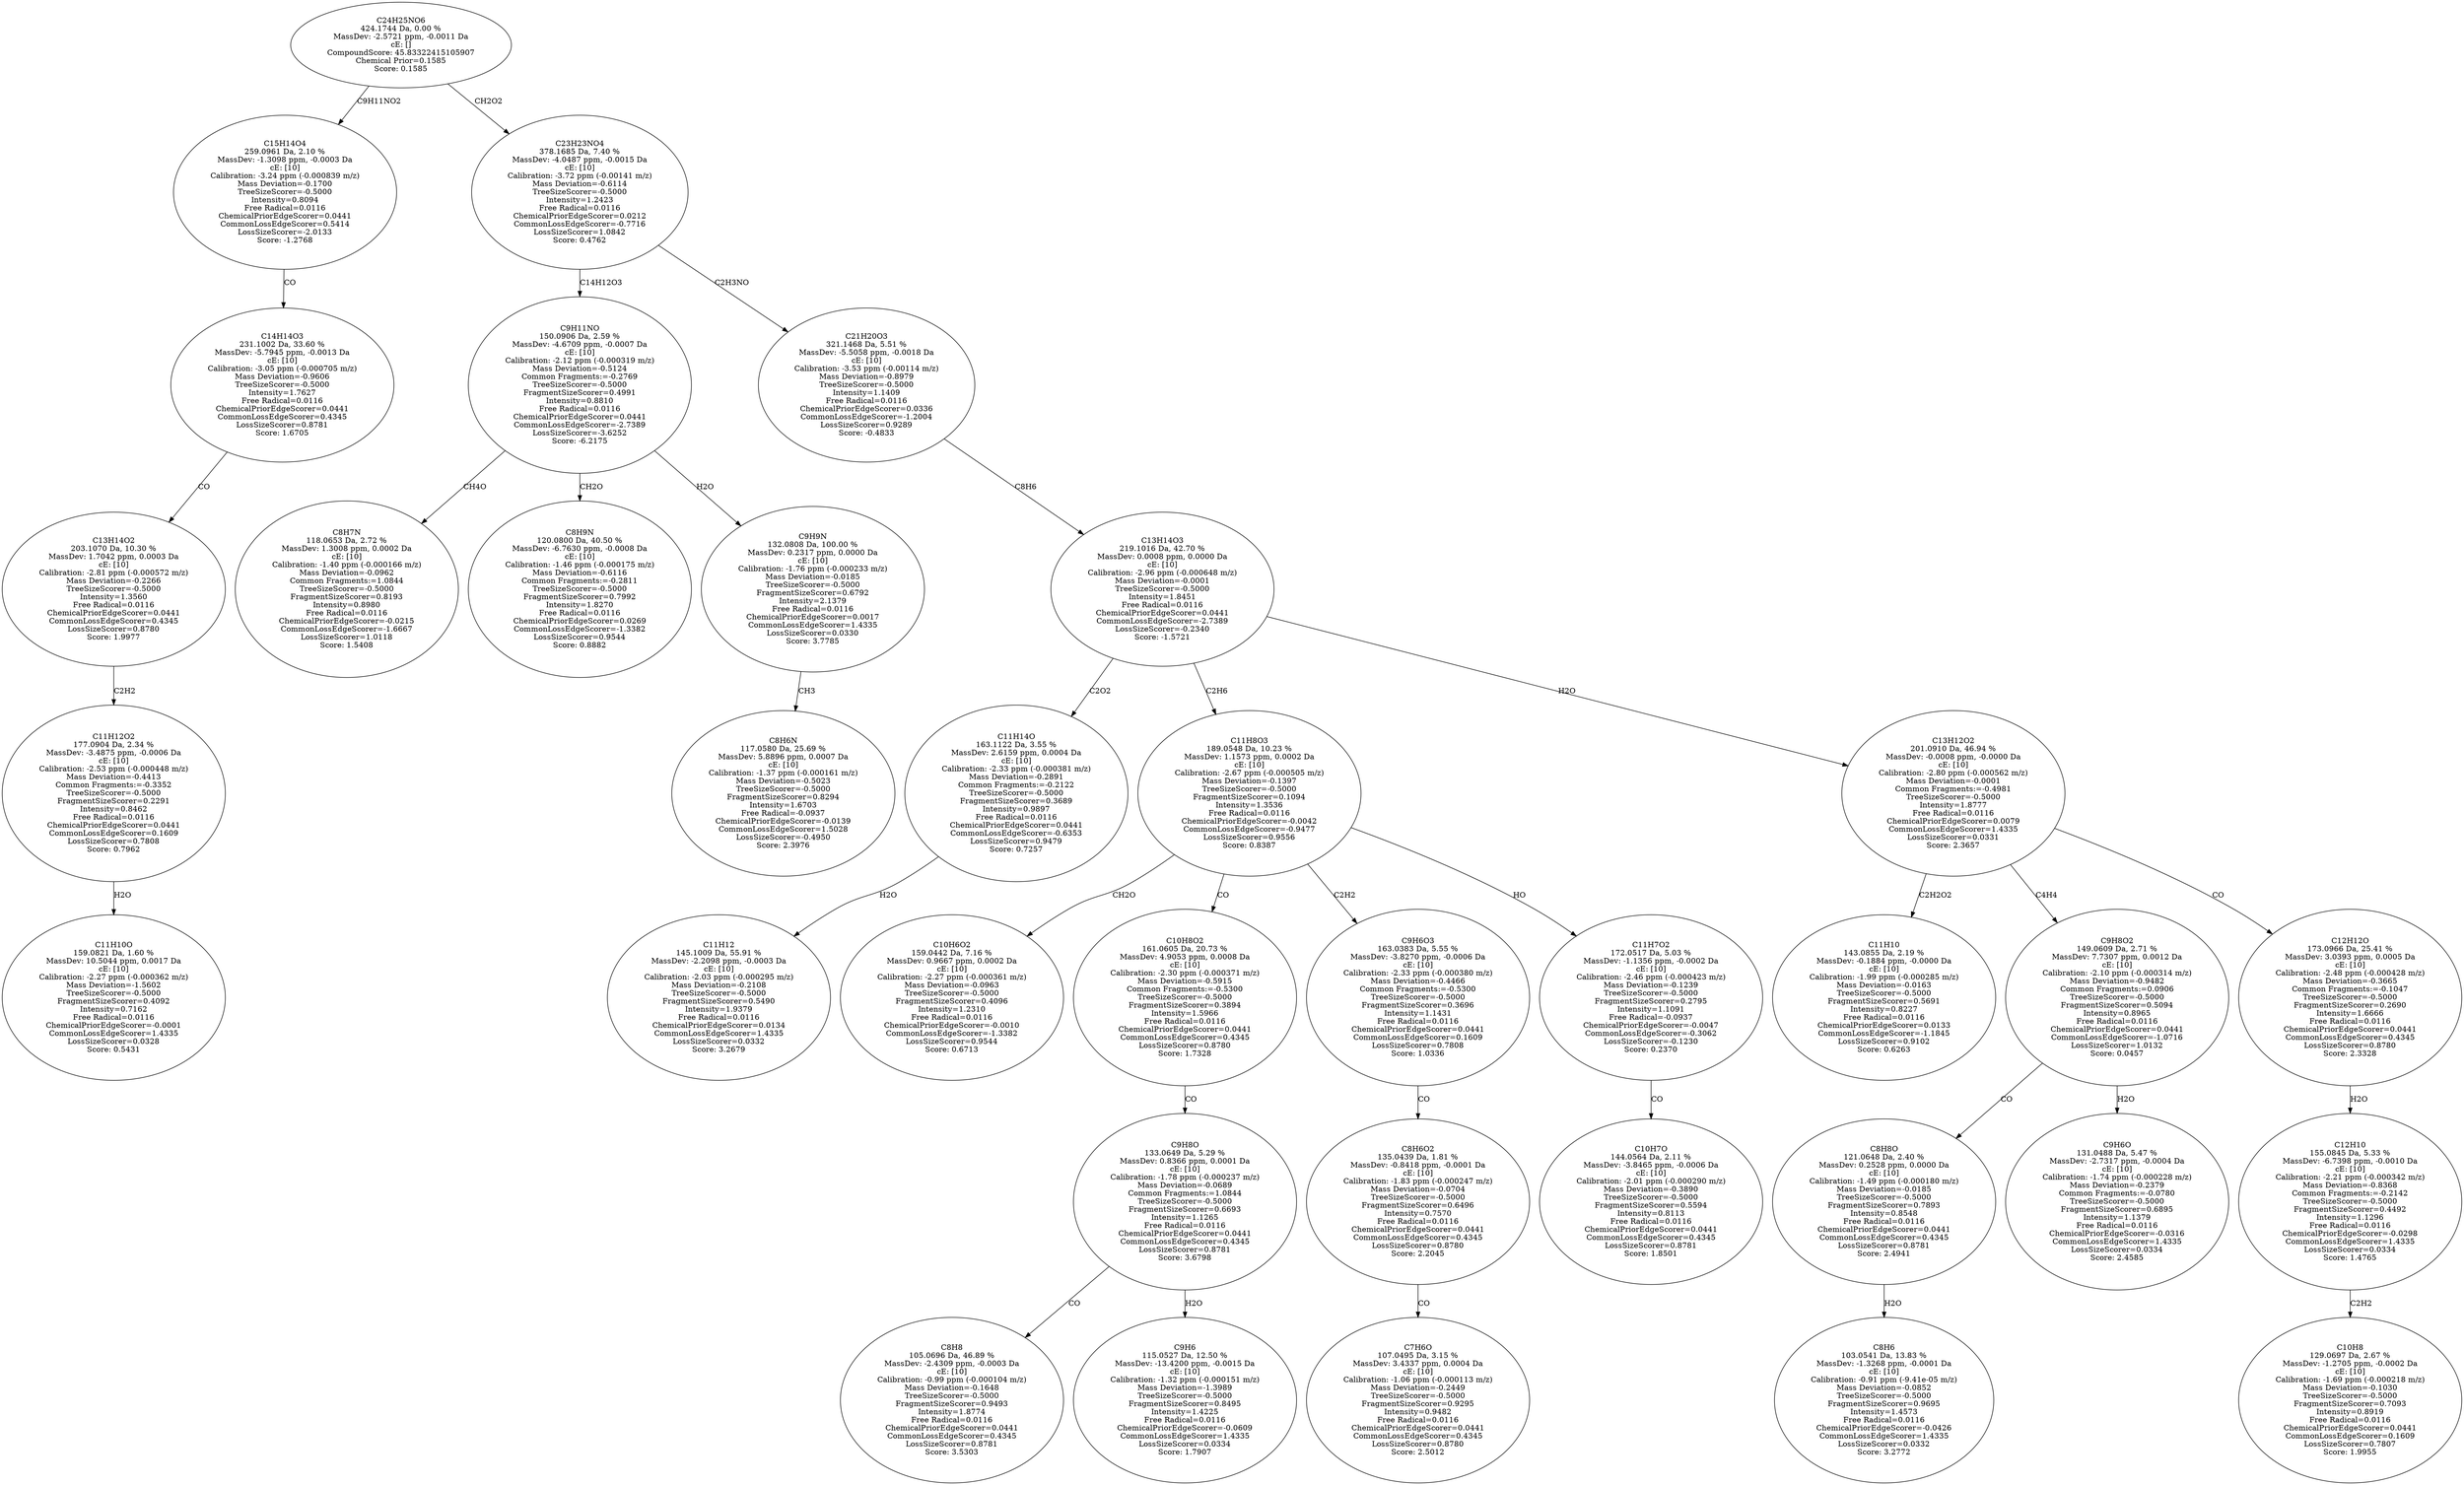 strict digraph {
v1 [label="C11H10O\n159.0821 Da, 1.60 %\nMassDev: 10.5044 ppm, 0.0017 Da\ncE: [10]\nCalibration: -2.27 ppm (-0.000362 m/z)\nMass Deviation=-1.5602\nTreeSizeScorer=-0.5000\nFragmentSizeScorer=0.4092\nIntensity=0.7162\nFree Radical=0.0116\nChemicalPriorEdgeScorer=-0.0001\nCommonLossEdgeScorer=1.4335\nLossSizeScorer=0.0328\nScore: 0.5431"];
v2 [label="C11H12O2\n177.0904 Da, 2.34 %\nMassDev: -3.4875 ppm, -0.0006 Da\ncE: [10]\nCalibration: -2.53 ppm (-0.000448 m/z)\nMass Deviation=-0.4413\nCommon Fragments:=-0.3352\nTreeSizeScorer=-0.5000\nFragmentSizeScorer=0.2291\nIntensity=0.8462\nFree Radical=0.0116\nChemicalPriorEdgeScorer=0.0441\nCommonLossEdgeScorer=0.1609\nLossSizeScorer=0.7808\nScore: 0.7962"];
v3 [label="C13H14O2\n203.1070 Da, 10.30 %\nMassDev: 1.7042 ppm, 0.0003 Da\ncE: [10]\nCalibration: -2.81 ppm (-0.000572 m/z)\nMass Deviation=-0.2266\nTreeSizeScorer=-0.5000\nIntensity=1.3560\nFree Radical=0.0116\nChemicalPriorEdgeScorer=0.0441\nCommonLossEdgeScorer=0.4345\nLossSizeScorer=0.8780\nScore: 1.9977"];
v4 [label="C14H14O3\n231.1002 Da, 33.60 %\nMassDev: -5.7945 ppm, -0.0013 Da\ncE: [10]\nCalibration: -3.05 ppm (-0.000705 m/z)\nMass Deviation=-0.9606\nTreeSizeScorer=-0.5000\nIntensity=1.7627\nFree Radical=0.0116\nChemicalPriorEdgeScorer=0.0441\nCommonLossEdgeScorer=0.4345\nLossSizeScorer=0.8781\nScore: 1.6705"];
v5 [label="C15H14O4\n259.0961 Da, 2.10 %\nMassDev: -1.3098 ppm, -0.0003 Da\ncE: [10]\nCalibration: -3.24 ppm (-0.000839 m/z)\nMass Deviation=-0.1700\nTreeSizeScorer=-0.5000\nIntensity=0.8094\nFree Radical=0.0116\nChemicalPriorEdgeScorer=0.0441\nCommonLossEdgeScorer=0.5414\nLossSizeScorer=-2.0133\nScore: -1.2768"];
v6 [label="C8H7N\n118.0653 Da, 2.72 %\nMassDev: 1.3008 ppm, 0.0002 Da\ncE: [10]\nCalibration: -1.40 ppm (-0.000166 m/z)\nMass Deviation=-0.0962\nCommon Fragments:=1.0844\nTreeSizeScorer=-0.5000\nFragmentSizeScorer=0.8193\nIntensity=0.8980\nFree Radical=0.0116\nChemicalPriorEdgeScorer=-0.0215\nCommonLossEdgeScorer=-1.6667\nLossSizeScorer=1.0118\nScore: 1.5408"];
v7 [label="C8H9N\n120.0800 Da, 40.50 %\nMassDev: -6.7630 ppm, -0.0008 Da\ncE: [10]\nCalibration: -1.46 ppm (-0.000175 m/z)\nMass Deviation=-0.6116\nCommon Fragments:=-0.2811\nTreeSizeScorer=-0.5000\nFragmentSizeScorer=0.7992\nIntensity=1.8270\nFree Radical=0.0116\nChemicalPriorEdgeScorer=0.0269\nCommonLossEdgeScorer=-1.3382\nLossSizeScorer=0.9544\nScore: 0.8882"];
v8 [label="C8H6N\n117.0580 Da, 25.69 %\nMassDev: 5.8896 ppm, 0.0007 Da\ncE: [10]\nCalibration: -1.37 ppm (-0.000161 m/z)\nMass Deviation=-0.5023\nTreeSizeScorer=-0.5000\nFragmentSizeScorer=0.8294\nIntensity=1.6703\nFree Radical=-0.0937\nChemicalPriorEdgeScorer=-0.0139\nCommonLossEdgeScorer=1.5028\nLossSizeScorer=-0.4950\nScore: 2.3976"];
v9 [label="C9H9N\n132.0808 Da, 100.00 %\nMassDev: 0.2317 ppm, 0.0000 Da\ncE: [10]\nCalibration: -1.76 ppm (-0.000233 m/z)\nMass Deviation=-0.0185\nTreeSizeScorer=-0.5000\nFragmentSizeScorer=0.6792\nIntensity=2.1379\nFree Radical=0.0116\nChemicalPriorEdgeScorer=0.0017\nCommonLossEdgeScorer=1.4335\nLossSizeScorer=0.0330\nScore: 3.7785"];
v10 [label="C9H11NO\n150.0906 Da, 2.59 %\nMassDev: -4.6709 ppm, -0.0007 Da\ncE: [10]\nCalibration: -2.12 ppm (-0.000319 m/z)\nMass Deviation=-0.5124\nCommon Fragments:=-0.2769\nTreeSizeScorer=-0.5000\nFragmentSizeScorer=0.4991\nIntensity=0.8810\nFree Radical=0.0116\nChemicalPriorEdgeScorer=0.0441\nCommonLossEdgeScorer=-2.7389\nLossSizeScorer=-3.6252\nScore: -6.2175"];
v11 [label="C11H12\n145.1009 Da, 55.91 %\nMassDev: -2.2098 ppm, -0.0003 Da\ncE: [10]\nCalibration: -2.03 ppm (-0.000295 m/z)\nMass Deviation=-0.2108\nTreeSizeScorer=-0.5000\nFragmentSizeScorer=0.5490\nIntensity=1.9379\nFree Radical=0.0116\nChemicalPriorEdgeScorer=0.0134\nCommonLossEdgeScorer=1.4335\nLossSizeScorer=0.0332\nScore: 3.2679"];
v12 [label="C11H14O\n163.1122 Da, 3.55 %\nMassDev: 2.6159 ppm, 0.0004 Da\ncE: [10]\nCalibration: -2.33 ppm (-0.000381 m/z)\nMass Deviation=-0.2891\nCommon Fragments:=-0.2122\nTreeSizeScorer=-0.5000\nFragmentSizeScorer=0.3689\nIntensity=0.9897\nFree Radical=0.0116\nChemicalPriorEdgeScorer=0.0441\nCommonLossEdgeScorer=-0.6353\nLossSizeScorer=0.9479\nScore: 0.7257"];
v13 [label="C10H6O2\n159.0442 Da, 7.16 %\nMassDev: 0.9667 ppm, 0.0002 Da\ncE: [10]\nCalibration: -2.27 ppm (-0.000361 m/z)\nMass Deviation=-0.0963\nTreeSizeScorer=-0.5000\nFragmentSizeScorer=0.4096\nIntensity=1.2310\nFree Radical=0.0116\nChemicalPriorEdgeScorer=-0.0010\nCommonLossEdgeScorer=-1.3382\nLossSizeScorer=0.9544\nScore: 0.6713"];
v14 [label="C8H8\n105.0696 Da, 46.89 %\nMassDev: -2.4309 ppm, -0.0003 Da\ncE: [10]\nCalibration: -0.99 ppm (-0.000104 m/z)\nMass Deviation=-0.1648\nTreeSizeScorer=-0.5000\nFragmentSizeScorer=0.9493\nIntensity=1.8774\nFree Radical=0.0116\nChemicalPriorEdgeScorer=0.0441\nCommonLossEdgeScorer=0.4345\nLossSizeScorer=0.8781\nScore: 3.5303"];
v15 [label="C9H6\n115.0527 Da, 12.50 %\nMassDev: -13.4200 ppm, -0.0015 Da\ncE: [10]\nCalibration: -1.32 ppm (-0.000151 m/z)\nMass Deviation=-1.3989\nTreeSizeScorer=-0.5000\nFragmentSizeScorer=0.8495\nIntensity=1.4225\nFree Radical=0.0116\nChemicalPriorEdgeScorer=-0.0609\nCommonLossEdgeScorer=1.4335\nLossSizeScorer=0.0334\nScore: 1.7907"];
v16 [label="C9H8O\n133.0649 Da, 5.29 %\nMassDev: 0.8366 ppm, 0.0001 Da\ncE: [10]\nCalibration: -1.78 ppm (-0.000237 m/z)\nMass Deviation=-0.0689\nCommon Fragments:=1.0844\nTreeSizeScorer=-0.5000\nFragmentSizeScorer=0.6693\nIntensity=1.1265\nFree Radical=0.0116\nChemicalPriorEdgeScorer=0.0441\nCommonLossEdgeScorer=0.4345\nLossSizeScorer=0.8781\nScore: 3.6798"];
v17 [label="C10H8O2\n161.0605 Da, 20.73 %\nMassDev: 4.9053 ppm, 0.0008 Da\ncE: [10]\nCalibration: -2.30 ppm (-0.000371 m/z)\nMass Deviation=-0.5915\nCommon Fragments:=-0.5300\nTreeSizeScorer=-0.5000\nFragmentSizeScorer=0.3894\nIntensity=1.5966\nFree Radical=0.0116\nChemicalPriorEdgeScorer=0.0441\nCommonLossEdgeScorer=0.4345\nLossSizeScorer=0.8780\nScore: 1.7328"];
v18 [label="C7H6O\n107.0495 Da, 3.15 %\nMassDev: 3.4337 ppm, 0.0004 Da\ncE: [10]\nCalibration: -1.06 ppm (-0.000113 m/z)\nMass Deviation=-0.2449\nTreeSizeScorer=-0.5000\nFragmentSizeScorer=0.9295\nIntensity=0.9482\nFree Radical=0.0116\nChemicalPriorEdgeScorer=0.0441\nCommonLossEdgeScorer=0.4345\nLossSizeScorer=0.8780\nScore: 2.5012"];
v19 [label="C8H6O2\n135.0439 Da, 1.81 %\nMassDev: -0.8418 ppm, -0.0001 Da\ncE: [10]\nCalibration: -1.83 ppm (-0.000247 m/z)\nMass Deviation=-0.0704\nTreeSizeScorer=-0.5000\nFragmentSizeScorer=0.6496\nIntensity=0.7570\nFree Radical=0.0116\nChemicalPriorEdgeScorer=0.0441\nCommonLossEdgeScorer=0.4345\nLossSizeScorer=0.8780\nScore: 2.2045"];
v20 [label="C9H6O3\n163.0383 Da, 5.55 %\nMassDev: -3.8270 ppm, -0.0006 Da\ncE: [10]\nCalibration: -2.33 ppm (-0.000380 m/z)\nMass Deviation=-0.4466\nCommon Fragments:=-0.5300\nTreeSizeScorer=-0.5000\nFragmentSizeScorer=0.3696\nIntensity=1.1431\nFree Radical=0.0116\nChemicalPriorEdgeScorer=0.0441\nCommonLossEdgeScorer=0.1609\nLossSizeScorer=0.7808\nScore: 1.0336"];
v21 [label="C10H7O\n144.0564 Da, 2.11 %\nMassDev: -3.8465 ppm, -0.0006 Da\ncE: [10]\nCalibration: -2.01 ppm (-0.000290 m/z)\nMass Deviation=-0.3890\nTreeSizeScorer=-0.5000\nFragmentSizeScorer=0.5594\nIntensity=0.8113\nFree Radical=0.0116\nChemicalPriorEdgeScorer=0.0441\nCommonLossEdgeScorer=0.4345\nLossSizeScorer=0.8781\nScore: 1.8501"];
v22 [label="C11H7O2\n172.0517 Da, 5.03 %\nMassDev: -1.1356 ppm, -0.0002 Da\ncE: [10]\nCalibration: -2.46 ppm (-0.000423 m/z)\nMass Deviation=-0.1239\nTreeSizeScorer=-0.5000\nFragmentSizeScorer=0.2795\nIntensity=1.1091\nFree Radical=-0.0937\nChemicalPriorEdgeScorer=-0.0047\nCommonLossEdgeScorer=-0.3062\nLossSizeScorer=-0.1230\nScore: 0.2370"];
v23 [label="C11H8O3\n189.0548 Da, 10.23 %\nMassDev: 1.1573 ppm, 0.0002 Da\ncE: [10]\nCalibration: -2.67 ppm (-0.000505 m/z)\nMass Deviation=-0.1397\nTreeSizeScorer=-0.5000\nFragmentSizeScorer=0.1094\nIntensity=1.3536\nFree Radical=0.0116\nChemicalPriorEdgeScorer=-0.0042\nCommonLossEdgeScorer=-0.9477\nLossSizeScorer=0.9556\nScore: 0.8387"];
v24 [label="C11H10\n143.0855 Da, 2.19 %\nMassDev: -0.1884 ppm, -0.0000 Da\ncE: [10]\nCalibration: -1.99 ppm (-0.000285 m/z)\nMass Deviation=-0.0163\nTreeSizeScorer=-0.5000\nFragmentSizeScorer=0.5691\nIntensity=0.8227\nFree Radical=0.0116\nChemicalPriorEdgeScorer=0.0133\nCommonLossEdgeScorer=-1.1845\nLossSizeScorer=0.9102\nScore: 0.6263"];
v25 [label="C8H6\n103.0541 Da, 13.83 %\nMassDev: -1.3268 ppm, -0.0001 Da\ncE: [10]\nCalibration: -0.91 ppm (-9.41e-05 m/z)\nMass Deviation=-0.0852\nTreeSizeScorer=-0.5000\nFragmentSizeScorer=0.9695\nIntensity=1.4573\nFree Radical=0.0116\nChemicalPriorEdgeScorer=-0.0426\nCommonLossEdgeScorer=1.4335\nLossSizeScorer=0.0332\nScore: 3.2772"];
v26 [label="C8H8O\n121.0648 Da, 2.40 %\nMassDev: 0.2528 ppm, 0.0000 Da\ncE: [10]\nCalibration: -1.49 ppm (-0.000180 m/z)\nMass Deviation=-0.0185\nTreeSizeScorer=-0.5000\nFragmentSizeScorer=0.7893\nIntensity=0.8548\nFree Radical=0.0116\nChemicalPriorEdgeScorer=0.0441\nCommonLossEdgeScorer=0.4345\nLossSizeScorer=0.8781\nScore: 2.4941"];
v27 [label="C9H6O\n131.0488 Da, 5.47 %\nMassDev: -2.7317 ppm, -0.0004 Da\ncE: [10]\nCalibration: -1.74 ppm (-0.000228 m/z)\nMass Deviation=-0.2379\nCommon Fragments:=-0.0780\nTreeSizeScorer=-0.5000\nFragmentSizeScorer=0.6895\nIntensity=1.1379\nFree Radical=0.0116\nChemicalPriorEdgeScorer=-0.0316\nCommonLossEdgeScorer=1.4335\nLossSizeScorer=0.0334\nScore: 2.4585"];
v28 [label="C9H8O2\n149.0609 Da, 2.71 %\nMassDev: 7.7307 ppm, 0.0012 Da\ncE: [10]\nCalibration: -2.10 ppm (-0.000314 m/z)\nMass Deviation=-0.9482\nCommon Fragments:=0.0906\nTreeSizeScorer=-0.5000\nFragmentSizeScorer=0.5094\nIntensity=0.8965\nFree Radical=0.0116\nChemicalPriorEdgeScorer=0.0441\nCommonLossEdgeScorer=-1.0716\nLossSizeScorer=1.0132\nScore: 0.0457"];
v29 [label="C10H8\n129.0697 Da, 2.67 %\nMassDev: -1.2705 ppm, -0.0002 Da\ncE: [10]\nCalibration: -1.69 ppm (-0.000218 m/z)\nMass Deviation=-0.1030\nTreeSizeScorer=-0.5000\nFragmentSizeScorer=0.7093\nIntensity=0.8919\nFree Radical=0.0116\nChemicalPriorEdgeScorer=0.0441\nCommonLossEdgeScorer=0.1609\nLossSizeScorer=0.7807\nScore: 1.9955"];
v30 [label="C12H10\n155.0845 Da, 5.33 %\nMassDev: -6.7398 ppm, -0.0010 Da\ncE: [10]\nCalibration: -2.21 ppm (-0.000342 m/z)\nMass Deviation=-0.8368\nCommon Fragments:=-0.2142\nTreeSizeScorer=-0.5000\nFragmentSizeScorer=0.4492\nIntensity=1.1296\nFree Radical=0.0116\nChemicalPriorEdgeScorer=-0.0298\nCommonLossEdgeScorer=1.4335\nLossSizeScorer=0.0334\nScore: 1.4765"];
v31 [label="C12H12O\n173.0966 Da, 25.41 %\nMassDev: 3.0393 ppm, 0.0005 Da\ncE: [10]\nCalibration: -2.48 ppm (-0.000428 m/z)\nMass Deviation=-0.3665\nCommon Fragments:=-0.1047\nTreeSizeScorer=-0.5000\nFragmentSizeScorer=0.2690\nIntensity=1.6666\nFree Radical=0.0116\nChemicalPriorEdgeScorer=0.0441\nCommonLossEdgeScorer=0.4345\nLossSizeScorer=0.8780\nScore: 2.3328"];
v32 [label="C13H12O2\n201.0910 Da, 46.94 %\nMassDev: -0.0008 ppm, -0.0000 Da\ncE: [10]\nCalibration: -2.80 ppm (-0.000562 m/z)\nMass Deviation=-0.0001\nCommon Fragments:=-0.4981\nTreeSizeScorer=-0.5000\nIntensity=1.8777\nFree Radical=0.0116\nChemicalPriorEdgeScorer=0.0079\nCommonLossEdgeScorer=1.4335\nLossSizeScorer=0.0331\nScore: 2.3657"];
v33 [label="C13H14O3\n219.1016 Da, 42.70 %\nMassDev: 0.0008 ppm, 0.0000 Da\ncE: [10]\nCalibration: -2.96 ppm (-0.000648 m/z)\nMass Deviation=-0.0001\nTreeSizeScorer=-0.5000\nIntensity=1.8451\nFree Radical=0.0116\nChemicalPriorEdgeScorer=0.0441\nCommonLossEdgeScorer=-2.7389\nLossSizeScorer=-0.2340\nScore: -1.5721"];
v34 [label="C21H20O3\n321.1468 Da, 5.51 %\nMassDev: -5.5058 ppm, -0.0018 Da\ncE: [10]\nCalibration: -3.53 ppm (-0.00114 m/z)\nMass Deviation=-0.8979\nTreeSizeScorer=-0.5000\nIntensity=1.1409\nFree Radical=0.0116\nChemicalPriorEdgeScorer=0.0336\nCommonLossEdgeScorer=-1.2004\nLossSizeScorer=0.9289\nScore: -0.4833"];
v35 [label="C23H23NO4\n378.1685 Da, 7.40 %\nMassDev: -4.0487 ppm, -0.0015 Da\ncE: [10]\nCalibration: -3.72 ppm (-0.00141 m/z)\nMass Deviation=-0.6114\nTreeSizeScorer=-0.5000\nIntensity=1.2423\nFree Radical=0.0116\nChemicalPriorEdgeScorer=0.0212\nCommonLossEdgeScorer=-0.7716\nLossSizeScorer=1.0842\nScore: 0.4762"];
v36 [label="C24H25NO6\n424.1744 Da, 0.00 %\nMassDev: -2.5721 ppm, -0.0011 Da\ncE: []\nCompoundScore: 45.83322415105907\nChemical Prior=0.1585\nScore: 0.1585"];
v2 -> v1 [label="H2O"];
v3 -> v2 [label="C2H2"];
v4 -> v3 [label="CO"];
v5 -> v4 [label="CO"];
v36 -> v5 [label="C9H11NO2"];
v10 -> v6 [label="CH4O"];
v10 -> v7 [label="CH2O"];
v9 -> v8 [label="CH3"];
v10 -> v9 [label="H2O"];
v35 -> v10 [label="C14H12O3"];
v12 -> v11 [label="H2O"];
v33 -> v12 [label="C2O2"];
v23 -> v13 [label="CH2O"];
v16 -> v14 [label="CO"];
v16 -> v15 [label="H2O"];
v17 -> v16 [label="CO"];
v23 -> v17 [label="CO"];
v19 -> v18 [label="CO"];
v20 -> v19 [label="CO"];
v23 -> v20 [label="C2H2"];
v22 -> v21 [label="CO"];
v23 -> v22 [label="HO"];
v33 -> v23 [label="C2H6"];
v32 -> v24 [label="C2H2O2"];
v26 -> v25 [label="H2O"];
v28 -> v26 [label="CO"];
v28 -> v27 [label="H2O"];
v32 -> v28 [label="C4H4"];
v30 -> v29 [label="C2H2"];
v31 -> v30 [label="H2O"];
v32 -> v31 [label="CO"];
v33 -> v32 [label="H2O"];
v34 -> v33 [label="C8H6"];
v35 -> v34 [label="C2H3NO"];
v36 -> v35 [label="CH2O2"];
}